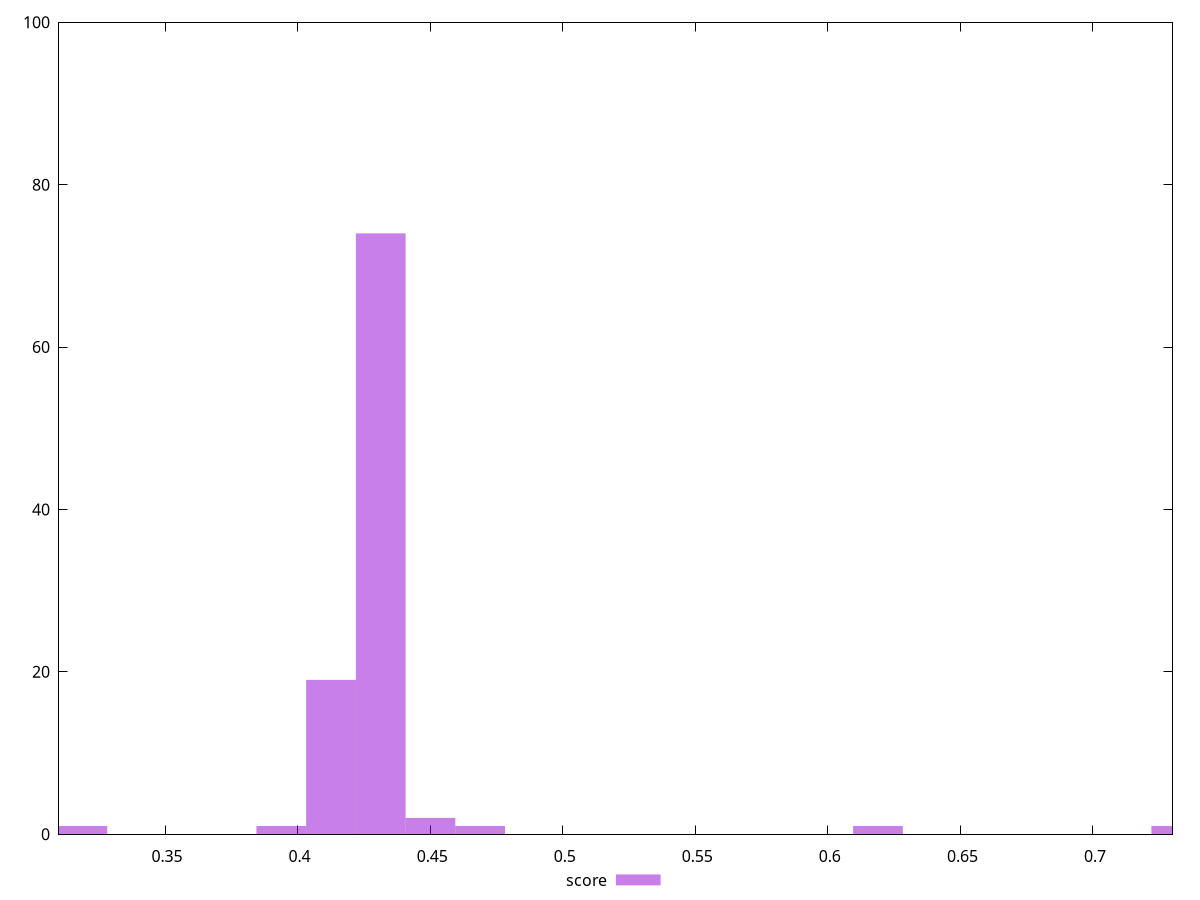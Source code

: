 reset

$score <<EOF
0.31882550863500436 1
0.41259771705706444 19
0.4313521587414765 74
0.3938432753726524 1
0.45010660042588846 2
0.7314232256920687 1
0.4688610421103005 1
0.6188965755855966 1
EOF

set key outside below
set boxwidth 0.01875444168441202
set xrange [0.31:0.73]
set yrange [0:100]
set trange [0:100]
set style fill transparent solid 0.5 noborder
set terminal svg size 640, 490 enhanced background rgb 'white'
set output "reports/report_00030_2021-02-24T20-42-31.540Z/first-cpu-idle/samples/astro/score/histogram.svg"

plot $score title "score" with boxes

reset

